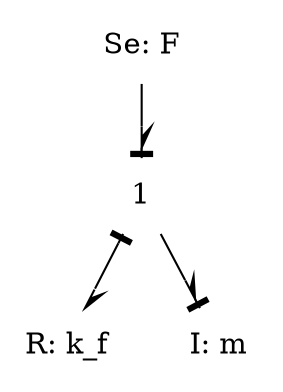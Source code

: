 digraph {
	node [shape=none]
	edge [dir=both]
	force [label="Se: F"]
	friction [label="R: k_f"]
	inertia [label="I: m"]
	mass_object [label=1]
	force -> mass_object [arrowhead=teelvee arrowtail=none len=2]
	mass_object -> friction [arrowhead=lvee arrowtail=tee len=2]
	mass_object -> inertia [arrowhead=teelvee arrowtail=none len=2]
}
